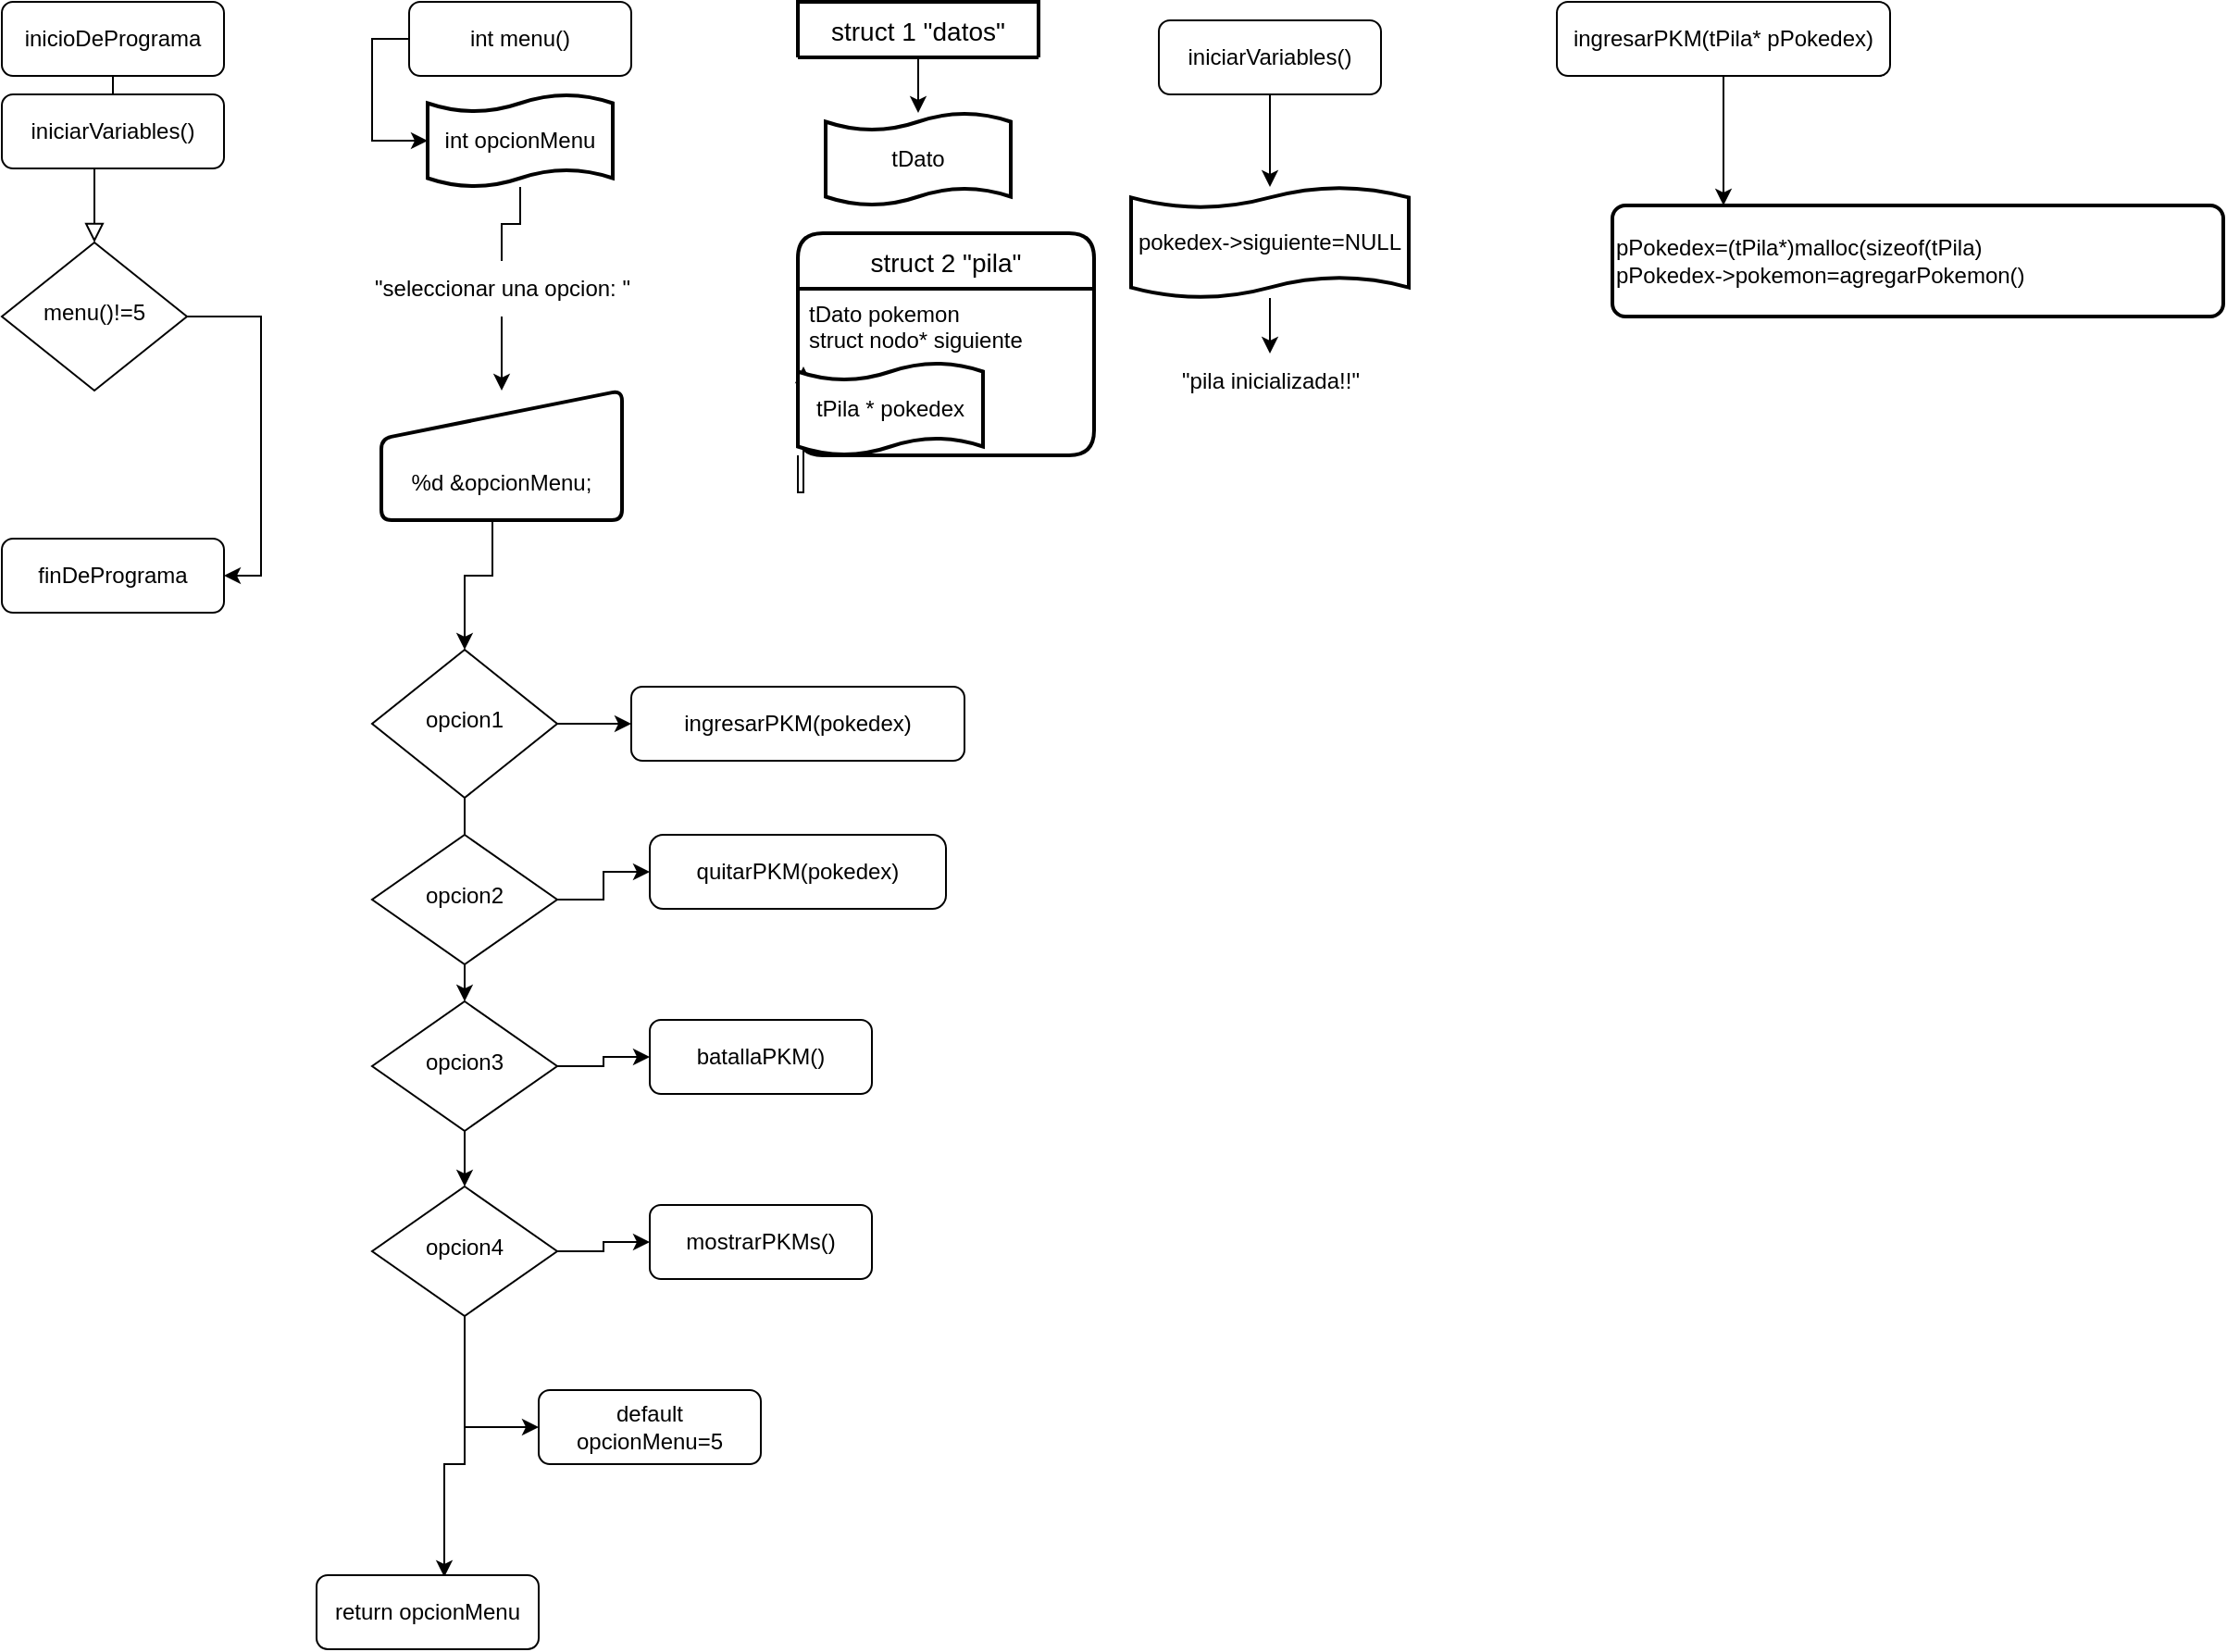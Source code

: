 <mxfile version="20.3.0" type="github">
  <diagram id="C5RBs43oDa-KdzZeNtuy" name="Page-1">
    <mxGraphModel dx="1381" dy="774" grid="1" gridSize="10" guides="1" tooltips="1" connect="1" arrows="1" fold="1" page="1" pageScale="1" pageWidth="827" pageHeight="1169" math="0" shadow="0">
      <root>
        <mxCell id="WIyWlLk6GJQsqaUBKTNV-0" />
        <mxCell id="WIyWlLk6GJQsqaUBKTNV-1" parent="WIyWlLk6GJQsqaUBKTNV-0" />
        <mxCell id="WIyWlLk6GJQsqaUBKTNV-2" value="" style="rounded=0;html=1;jettySize=auto;orthogonalLoop=1;fontSize=11;endArrow=block;endFill=0;endSize=8;strokeWidth=1;shadow=0;labelBackgroundColor=none;edgeStyle=orthogonalEdgeStyle;" parent="WIyWlLk6GJQsqaUBKTNV-1" source="WIyWlLk6GJQsqaUBKTNV-3" target="WIyWlLk6GJQsqaUBKTNV-6" edge="1">
          <mxGeometry relative="1" as="geometry" />
        </mxCell>
        <mxCell id="WIyWlLk6GJQsqaUBKTNV-3" value="inicioDePrograma" style="rounded=1;whiteSpace=wrap;html=1;fontSize=12;glass=0;strokeWidth=1;shadow=0;" parent="WIyWlLk6GJQsqaUBKTNV-1" vertex="1">
          <mxGeometry x="20" y="10" width="120" height="40" as="geometry" />
        </mxCell>
        <mxCell id="avSJuzebeM6dBLc2lMlP-7" style="edgeStyle=orthogonalEdgeStyle;rounded=0;orthogonalLoop=1;jettySize=auto;html=1;startArrow=none;startFill=0;endArrow=classic;endFill=1;entryX=1;entryY=0.5;entryDx=0;entryDy=0;exitX=1;exitY=0.5;exitDx=0;exitDy=0;" edge="1" parent="WIyWlLk6GJQsqaUBKTNV-1" source="WIyWlLk6GJQsqaUBKTNV-6" target="WIyWlLk6GJQsqaUBKTNV-12">
          <mxGeometry relative="1" as="geometry">
            <mxPoint x="180" y="310" as="targetPoint" />
          </mxGeometry>
        </mxCell>
        <mxCell id="WIyWlLk6GJQsqaUBKTNV-6" value="menu()!=5" style="rhombus;whiteSpace=wrap;html=1;shadow=0;fontFamily=Helvetica;fontSize=12;align=center;strokeWidth=1;spacing=6;spacingTop=-4;" parent="WIyWlLk6GJQsqaUBKTNV-1" vertex="1">
          <mxGeometry x="20" y="140" width="100" height="80" as="geometry" />
        </mxCell>
        <mxCell id="WIyWlLk6GJQsqaUBKTNV-11" value="iniciarVariables()" style="rounded=1;whiteSpace=wrap;html=1;fontSize=12;glass=0;strokeWidth=1;shadow=0;" parent="WIyWlLk6GJQsqaUBKTNV-1" vertex="1">
          <mxGeometry x="20" y="60" width="120" height="40" as="geometry" />
        </mxCell>
        <mxCell id="WIyWlLk6GJQsqaUBKTNV-12" value="finDePrograma" style="rounded=1;whiteSpace=wrap;html=1;fontSize=12;glass=0;strokeWidth=1;shadow=0;" parent="WIyWlLk6GJQsqaUBKTNV-1" vertex="1">
          <mxGeometry x="20" y="300" width="120" height="40" as="geometry" />
        </mxCell>
        <mxCell id="avSJuzebeM6dBLc2lMlP-27" style="edgeStyle=orthogonalEdgeStyle;rounded=0;orthogonalLoop=1;jettySize=auto;html=1;exitX=0;exitY=0.5;exitDx=0;exitDy=0;startArrow=none;startFill=0;endArrow=classic;endFill=1;entryX=0;entryY=0.5;entryDx=0;entryDy=0;entryPerimeter=0;" edge="1" parent="WIyWlLk6GJQsqaUBKTNV-1" source="avSJuzebeM6dBLc2lMlP-5" target="avSJuzebeM6dBLc2lMlP-10">
          <mxGeometry relative="1" as="geometry">
            <mxPoint x="220" y="100" as="targetPoint" />
          </mxGeometry>
        </mxCell>
        <mxCell id="avSJuzebeM6dBLc2lMlP-5" value="int&lt;span style=&quot;white-space: pre;&quot;&gt;	&lt;/span&gt;menu()" style="rounded=1;whiteSpace=wrap;html=1;fontSize=12;glass=0;strokeWidth=1;shadow=0;" vertex="1" parent="WIyWlLk6GJQsqaUBKTNV-1">
          <mxGeometry x="240" y="10" width="120" height="40" as="geometry" />
        </mxCell>
        <mxCell id="avSJuzebeM6dBLc2lMlP-20" value="" style="edgeStyle=orthogonalEdgeStyle;rounded=0;orthogonalLoop=1;jettySize=auto;html=1;startArrow=none;startFill=0;endArrow=classic;endFill=1;" edge="1" parent="WIyWlLk6GJQsqaUBKTNV-1" source="avSJuzebeM6dBLc2lMlP-6" target="avSJuzebeM6dBLc2lMlP-14">
          <mxGeometry relative="1" as="geometry" />
        </mxCell>
        <mxCell id="avSJuzebeM6dBLc2lMlP-29" value="" style="edgeStyle=orthogonalEdgeStyle;rounded=0;orthogonalLoop=1;jettySize=auto;html=1;startArrow=none;startFill=0;endArrow=classic;endFill=1;" edge="1" parent="WIyWlLk6GJQsqaUBKTNV-1" source="avSJuzebeM6dBLc2lMlP-6" target="avSJuzebeM6dBLc2lMlP-12">
          <mxGeometry relative="1" as="geometry" />
        </mxCell>
        <mxCell id="avSJuzebeM6dBLc2lMlP-6" value="opcion1" style="rhombus;whiteSpace=wrap;html=1;shadow=0;fontFamily=Helvetica;fontSize=12;align=center;strokeWidth=1;spacing=6;spacingTop=-4;" vertex="1" parent="WIyWlLk6GJQsqaUBKTNV-1">
          <mxGeometry x="220" y="360" width="100" height="80" as="geometry" />
        </mxCell>
        <mxCell id="avSJuzebeM6dBLc2lMlP-39" value="" style="edgeStyle=orthogonalEdgeStyle;rounded=0;orthogonalLoop=1;jettySize=auto;html=1;startArrow=none;startFill=0;endArrow=classic;endFill=1;" edge="1" parent="WIyWlLk6GJQsqaUBKTNV-1" source="avSJuzebeM6dBLc2lMlP-37" target="avSJuzebeM6dBLc2lMlP-33">
          <mxGeometry relative="1" as="geometry" />
        </mxCell>
        <mxCell id="avSJuzebeM6dBLc2lMlP-10" value="int opcionMenu" style="shape=tape;whiteSpace=wrap;html=1;strokeWidth=2;size=0.19" vertex="1" parent="WIyWlLk6GJQsqaUBKTNV-1">
          <mxGeometry x="250" y="60" width="100" height="50" as="geometry" />
        </mxCell>
        <mxCell id="avSJuzebeM6dBLc2lMlP-21" value="" style="edgeStyle=orthogonalEdgeStyle;rounded=0;orthogonalLoop=1;jettySize=auto;html=1;startArrow=none;startFill=0;endArrow=classic;endFill=1;" edge="1" parent="WIyWlLk6GJQsqaUBKTNV-1" source="avSJuzebeM6dBLc2lMlP-11" target="avSJuzebeM6dBLc2lMlP-15">
          <mxGeometry relative="1" as="geometry" />
        </mxCell>
        <mxCell id="avSJuzebeM6dBLc2lMlP-11" value="opcion2" style="rhombus;whiteSpace=wrap;html=1;shadow=0;fontFamily=Helvetica;fontSize=12;align=center;strokeWidth=1;spacing=6;spacingTop=-4;" vertex="1" parent="WIyWlLk6GJQsqaUBKTNV-1">
          <mxGeometry x="220" y="460" width="100" height="70" as="geometry" />
        </mxCell>
        <mxCell id="avSJuzebeM6dBLc2lMlP-22" value="" style="edgeStyle=orthogonalEdgeStyle;rounded=0;orthogonalLoop=1;jettySize=auto;html=1;startArrow=none;startFill=0;endArrow=classic;endFill=1;" edge="1" parent="WIyWlLk6GJQsqaUBKTNV-1" source="avSJuzebeM6dBLc2lMlP-12" target="avSJuzebeM6dBLc2lMlP-16">
          <mxGeometry relative="1" as="geometry" />
        </mxCell>
        <mxCell id="avSJuzebeM6dBLc2lMlP-31" value="" style="edgeStyle=orthogonalEdgeStyle;rounded=0;orthogonalLoop=1;jettySize=auto;html=1;startArrow=none;startFill=0;endArrow=classic;endFill=1;" edge="1" parent="WIyWlLk6GJQsqaUBKTNV-1" source="avSJuzebeM6dBLc2lMlP-12" target="avSJuzebeM6dBLc2lMlP-13">
          <mxGeometry relative="1" as="geometry" />
        </mxCell>
        <mxCell id="avSJuzebeM6dBLc2lMlP-12" value="opcion3" style="rhombus;whiteSpace=wrap;html=1;shadow=0;fontFamily=Helvetica;fontSize=12;align=center;strokeWidth=1;spacing=6;spacingTop=-4;" vertex="1" parent="WIyWlLk6GJQsqaUBKTNV-1">
          <mxGeometry x="220" y="550" width="100" height="70" as="geometry" />
        </mxCell>
        <mxCell id="avSJuzebeM6dBLc2lMlP-23" value="" style="edgeStyle=orthogonalEdgeStyle;rounded=0;orthogonalLoop=1;jettySize=auto;html=1;startArrow=none;startFill=0;endArrow=classic;endFill=1;" edge="1" parent="WIyWlLk6GJQsqaUBKTNV-1" source="avSJuzebeM6dBLc2lMlP-13" target="avSJuzebeM6dBLc2lMlP-17">
          <mxGeometry relative="1" as="geometry" />
        </mxCell>
        <mxCell id="avSJuzebeM6dBLc2lMlP-40" style="edgeStyle=orthogonalEdgeStyle;rounded=0;orthogonalLoop=1;jettySize=auto;html=1;startArrow=none;startFill=0;endArrow=classic;endFill=1;entryX=0.575;entryY=0.025;entryDx=0;entryDy=0;entryPerimeter=0;" edge="1" parent="WIyWlLk6GJQsqaUBKTNV-1" source="avSJuzebeM6dBLc2lMlP-13" target="avSJuzebeM6dBLc2lMlP-19">
          <mxGeometry relative="1" as="geometry">
            <mxPoint x="260" y="850" as="targetPoint" />
            <Array as="points">
              <mxPoint x="270" y="800" />
              <mxPoint x="259" y="800" />
            </Array>
          </mxGeometry>
        </mxCell>
        <mxCell id="avSJuzebeM6dBLc2lMlP-13" value="opcion4" style="rhombus;whiteSpace=wrap;html=1;shadow=0;fontFamily=Helvetica;fontSize=12;align=center;strokeWidth=1;spacing=6;spacingTop=-4;" vertex="1" parent="WIyWlLk6GJQsqaUBKTNV-1">
          <mxGeometry x="220" y="650" width="100" height="70" as="geometry" />
        </mxCell>
        <mxCell id="avSJuzebeM6dBLc2lMlP-14" value="ingresarPKM(pokedex)" style="rounded=1;whiteSpace=wrap;html=1;fontSize=12;glass=0;strokeWidth=1;shadow=0;" vertex="1" parent="WIyWlLk6GJQsqaUBKTNV-1">
          <mxGeometry x="360" y="380" width="180" height="40" as="geometry" />
        </mxCell>
        <mxCell id="avSJuzebeM6dBLc2lMlP-15" value="quitarPKM(pokedex)" style="rounded=1;whiteSpace=wrap;html=1;fontSize=12;glass=0;strokeWidth=1;shadow=0;arcSize=18;" vertex="1" parent="WIyWlLk6GJQsqaUBKTNV-1">
          <mxGeometry x="370" y="460" width="160" height="40" as="geometry" />
        </mxCell>
        <mxCell id="avSJuzebeM6dBLc2lMlP-16" value="batallaPKM()" style="rounded=1;whiteSpace=wrap;html=1;fontSize=12;glass=0;strokeWidth=1;shadow=0;" vertex="1" parent="WIyWlLk6GJQsqaUBKTNV-1">
          <mxGeometry x="370" y="560" width="120" height="40" as="geometry" />
        </mxCell>
        <mxCell id="avSJuzebeM6dBLc2lMlP-17" value="mostrarPKMs()" style="rounded=1;whiteSpace=wrap;html=1;fontSize=12;glass=0;strokeWidth=1;shadow=0;" vertex="1" parent="WIyWlLk6GJQsqaUBKTNV-1">
          <mxGeometry x="370" y="660" width="120" height="40" as="geometry" />
        </mxCell>
        <mxCell id="avSJuzebeM6dBLc2lMlP-43" style="edgeStyle=orthogonalEdgeStyle;rounded=0;orthogonalLoop=1;jettySize=auto;html=1;exitX=0;exitY=0.5;exitDx=0;exitDy=0;startArrow=classic;startFill=1;endArrow=none;endFill=0;" edge="1" parent="WIyWlLk6GJQsqaUBKTNV-1" source="avSJuzebeM6dBLc2lMlP-18">
          <mxGeometry relative="1" as="geometry">
            <mxPoint x="270" y="780" as="targetPoint" />
          </mxGeometry>
        </mxCell>
        <mxCell id="avSJuzebeM6dBLc2lMlP-18" value="default opcionMenu=5" style="rounded=1;whiteSpace=wrap;html=1;fontSize=12;glass=0;strokeWidth=1;shadow=0;" vertex="1" parent="WIyWlLk6GJQsqaUBKTNV-1">
          <mxGeometry x="310" y="760" width="120" height="40" as="geometry" />
        </mxCell>
        <mxCell id="avSJuzebeM6dBLc2lMlP-19" value="return opcionMenu" style="rounded=1;whiteSpace=wrap;html=1;fontSize=12;glass=0;strokeWidth=1;shadow=0;" vertex="1" parent="WIyWlLk6GJQsqaUBKTNV-1">
          <mxGeometry x="190" y="860" width="120" height="40" as="geometry" />
        </mxCell>
        <mxCell id="avSJuzebeM6dBLc2lMlP-36" value="" style="edgeStyle=orthogonalEdgeStyle;rounded=0;orthogonalLoop=1;jettySize=auto;html=1;startArrow=none;startFill=0;endArrow=classic;endFill=1;" edge="1" parent="WIyWlLk6GJQsqaUBKTNV-1" source="avSJuzebeM6dBLc2lMlP-33" target="avSJuzebeM6dBLc2lMlP-6">
          <mxGeometry relative="1" as="geometry">
            <Array as="points">
              <mxPoint x="285" y="320" />
              <mxPoint x="270" y="320" />
            </Array>
          </mxGeometry>
        </mxCell>
        <mxCell id="avSJuzebeM6dBLc2lMlP-33" value="&lt;br&gt;&lt;br&gt;%d &amp;amp;opcionMenu;" style="html=1;strokeWidth=2;shape=manualInput;whiteSpace=wrap;rounded=1;size=26;arcSize=11;" vertex="1" parent="WIyWlLk6GJQsqaUBKTNV-1">
          <mxGeometry x="225" y="220" width="130" height="70" as="geometry" />
        </mxCell>
        <mxCell id="avSJuzebeM6dBLc2lMlP-51" style="edgeStyle=orthogonalEdgeStyle;rounded=0;orthogonalLoop=1;jettySize=auto;html=1;startArrow=none;startFill=0;endArrow=classic;endFill=1;" edge="1" parent="WIyWlLk6GJQsqaUBKTNV-1" source="avSJuzebeM6dBLc2lMlP-46" target="avSJuzebeM6dBLc2lMlP-48">
          <mxGeometry relative="1" as="geometry" />
        </mxCell>
        <mxCell id="avSJuzebeM6dBLc2lMlP-46" value="struct 1 &quot;datos&quot;" style="swimlane;childLayout=stackLayout;horizontal=1;startSize=30;horizontalStack=0;rounded=1;fontSize=14;fontStyle=0;strokeWidth=2;resizeParent=0;resizeLast=1;shadow=0;dashed=0;align=center;" vertex="1" collapsed="1" parent="WIyWlLk6GJQsqaUBKTNV-1">
          <mxGeometry x="450" y="10" width="130" height="30" as="geometry">
            <mxRectangle x="540" y="10" width="160" height="120" as="alternateBounds" />
          </mxGeometry>
        </mxCell>
        <mxCell id="avSJuzebeM6dBLc2lMlP-47" value="string nombre&#xa;int tipo&#xa;float vida&#xa;int nivel&#xa;float xp" style="align=left;strokeColor=none;fillColor=none;spacingLeft=4;fontSize=12;verticalAlign=top;resizable=0;rotatable=0;part=1;" vertex="1" parent="avSJuzebeM6dBLc2lMlP-46">
          <mxGeometry y="30" width="160" height="90" as="geometry" />
        </mxCell>
        <mxCell id="avSJuzebeM6dBLc2lMlP-48" value="tDato" style="shape=tape;whiteSpace=wrap;html=1;strokeWidth=2;size=0.19" vertex="1" parent="WIyWlLk6GJQsqaUBKTNV-1">
          <mxGeometry x="465" y="70" width="100" height="50" as="geometry" />
        </mxCell>
        <mxCell id="avSJuzebeM6dBLc2lMlP-56" style="edgeStyle=orthogonalEdgeStyle;rounded=0;orthogonalLoop=1;jettySize=auto;html=1;exitX=0;exitY=1;exitDx=0;exitDy=0;entryX=0.03;entryY=0.04;entryDx=0;entryDy=0;entryPerimeter=0;startArrow=none;startFill=0;endArrow=classic;endFill=1;" edge="1" parent="WIyWlLk6GJQsqaUBKTNV-1" source="avSJuzebeM6dBLc2lMlP-52" target="avSJuzebeM6dBLc2lMlP-55">
          <mxGeometry relative="1" as="geometry" />
        </mxCell>
        <mxCell id="avSJuzebeM6dBLc2lMlP-52" value="struct 2 &quot;pila&quot;" style="swimlane;childLayout=stackLayout;horizontal=1;startSize=30;horizontalStack=0;rounded=1;fontSize=14;fontStyle=0;strokeWidth=2;resizeParent=0;resizeLast=1;shadow=0;dashed=0;align=center;" vertex="1" parent="WIyWlLk6GJQsqaUBKTNV-1">
          <mxGeometry x="450" y="135" width="160" height="120" as="geometry">
            <mxRectangle x="450" y="135" width="130" height="30" as="alternateBounds" />
          </mxGeometry>
        </mxCell>
        <mxCell id="avSJuzebeM6dBLc2lMlP-53" value="tDato pokemon&#xa;struct nodo* siguiente" style="align=left;strokeColor=none;fillColor=none;spacingLeft=4;fontSize=12;verticalAlign=top;resizable=0;rotatable=0;part=1;" vertex="1" parent="avSJuzebeM6dBLc2lMlP-52">
          <mxGeometry y="30" width="160" height="90" as="geometry" />
        </mxCell>
        <mxCell id="avSJuzebeM6dBLc2lMlP-54" style="edgeStyle=orthogonalEdgeStyle;rounded=0;orthogonalLoop=1;jettySize=auto;html=1;exitX=0.5;exitY=1;exitDx=0;exitDy=0;startArrow=none;startFill=0;endArrow=classic;endFill=1;" edge="1" parent="avSJuzebeM6dBLc2lMlP-52" source="avSJuzebeM6dBLc2lMlP-53" target="avSJuzebeM6dBLc2lMlP-53">
          <mxGeometry relative="1" as="geometry" />
        </mxCell>
        <mxCell id="avSJuzebeM6dBLc2lMlP-55" value="tPila * pokedex" style="shape=tape;whiteSpace=wrap;html=1;strokeWidth=2;size=0.19" vertex="1" parent="WIyWlLk6GJQsqaUBKTNV-1">
          <mxGeometry x="450" y="205" width="100" height="50" as="geometry" />
        </mxCell>
        <mxCell id="avSJuzebeM6dBLc2lMlP-64" style="edgeStyle=orthogonalEdgeStyle;rounded=0;orthogonalLoop=1;jettySize=auto;html=1;startArrow=none;startFill=0;endArrow=classic;endFill=1;" edge="1" parent="WIyWlLk6GJQsqaUBKTNV-1" source="avSJuzebeM6dBLc2lMlP-59" target="avSJuzebeM6dBLc2lMlP-60">
          <mxGeometry relative="1" as="geometry" />
        </mxCell>
        <mxCell id="avSJuzebeM6dBLc2lMlP-59" value="iniciarVariables()" style="rounded=1;whiteSpace=wrap;html=1;fontSize=12;glass=0;strokeWidth=1;shadow=0;" vertex="1" parent="WIyWlLk6GJQsqaUBKTNV-1">
          <mxGeometry x="645" y="20" width="120" height="40" as="geometry" />
        </mxCell>
        <mxCell id="avSJuzebeM6dBLc2lMlP-63" style="edgeStyle=orthogonalEdgeStyle;rounded=0;orthogonalLoop=1;jettySize=auto;html=1;startArrow=none;startFill=0;endArrow=classic;endFill=1;" edge="1" parent="WIyWlLk6GJQsqaUBKTNV-1" source="avSJuzebeM6dBLc2lMlP-60" target="avSJuzebeM6dBLc2lMlP-61">
          <mxGeometry relative="1" as="geometry" />
        </mxCell>
        <mxCell id="avSJuzebeM6dBLc2lMlP-60" value="pokedex-&amp;gt;siguiente=NULL" style="shape=tape;whiteSpace=wrap;html=1;strokeWidth=2;size=0.19;direction=west;" vertex="1" parent="WIyWlLk6GJQsqaUBKTNV-1">
          <mxGeometry x="630" y="110" width="150" height="60" as="geometry" />
        </mxCell>
        <mxCell id="avSJuzebeM6dBLc2lMlP-61" value="&lt;span style=&quot;&quot;&gt;&quot;pila inicializada!!&quot;&lt;/span&gt;" style="text;html=1;resizable=0;autosize=1;align=center;verticalAlign=middle;points=[];fillColor=none;strokeColor=none;rounded=0;" vertex="1" parent="WIyWlLk6GJQsqaUBKTNV-1">
          <mxGeometry x="645" y="200" width="120" height="30" as="geometry" />
        </mxCell>
        <mxCell id="avSJuzebeM6dBLc2lMlP-37" value="&lt;span style=&quot;&quot;&gt;&quot;seleccionar una opcion: &quot;&lt;/span&gt;" style="text;html=1;resizable=0;autosize=1;align=center;verticalAlign=middle;points=[];fillColor=none;strokeColor=none;rounded=0;" vertex="1" parent="WIyWlLk6GJQsqaUBKTNV-1">
          <mxGeometry x="210" y="150" width="160" height="30" as="geometry" />
        </mxCell>
        <mxCell id="avSJuzebeM6dBLc2lMlP-62" value="" style="edgeStyle=orthogonalEdgeStyle;rounded=0;orthogonalLoop=1;jettySize=auto;html=1;startArrow=none;startFill=0;endArrow=none;endFill=1;" edge="1" parent="WIyWlLk6GJQsqaUBKTNV-1" source="avSJuzebeM6dBLc2lMlP-10" target="avSJuzebeM6dBLc2lMlP-37">
          <mxGeometry relative="1" as="geometry">
            <mxPoint x="300" y="110" as="sourcePoint" />
            <mxPoint x="285" y="170" as="targetPoint" />
          </mxGeometry>
        </mxCell>
        <mxCell id="avSJuzebeM6dBLc2lMlP-67" value="" style="edgeStyle=orthogonalEdgeStyle;rounded=0;orthogonalLoop=1;jettySize=auto;html=1;startArrow=none;startFill=0;endArrow=classic;endFill=1;" edge="1" parent="WIyWlLk6GJQsqaUBKTNV-1" source="avSJuzebeM6dBLc2lMlP-65">
          <mxGeometry relative="1" as="geometry">
            <mxPoint x="950" y="120" as="targetPoint" />
          </mxGeometry>
        </mxCell>
        <mxCell id="avSJuzebeM6dBLc2lMlP-65" value="ingresarPKM(tPila* pPokedex)" style="rounded=1;whiteSpace=wrap;html=1;fontSize=12;glass=0;strokeWidth=1;shadow=0;" vertex="1" parent="WIyWlLk6GJQsqaUBKTNV-1">
          <mxGeometry x="860" y="10" width="180" height="40" as="geometry" />
        </mxCell>
        <mxCell id="avSJuzebeM6dBLc2lMlP-68" value="pPokedex=(tPila*)malloc(sizeof(tPila)&lt;br&gt;pPokedex-&amp;gt;pokemon=agregarPokemon()" style="rounded=1;whiteSpace=wrap;html=1;absoluteArcSize=1;arcSize=14;strokeWidth=2;align=left;" vertex="1" parent="WIyWlLk6GJQsqaUBKTNV-1">
          <mxGeometry x="890" y="120" width="330" height="60" as="geometry" />
        </mxCell>
      </root>
    </mxGraphModel>
  </diagram>
</mxfile>
